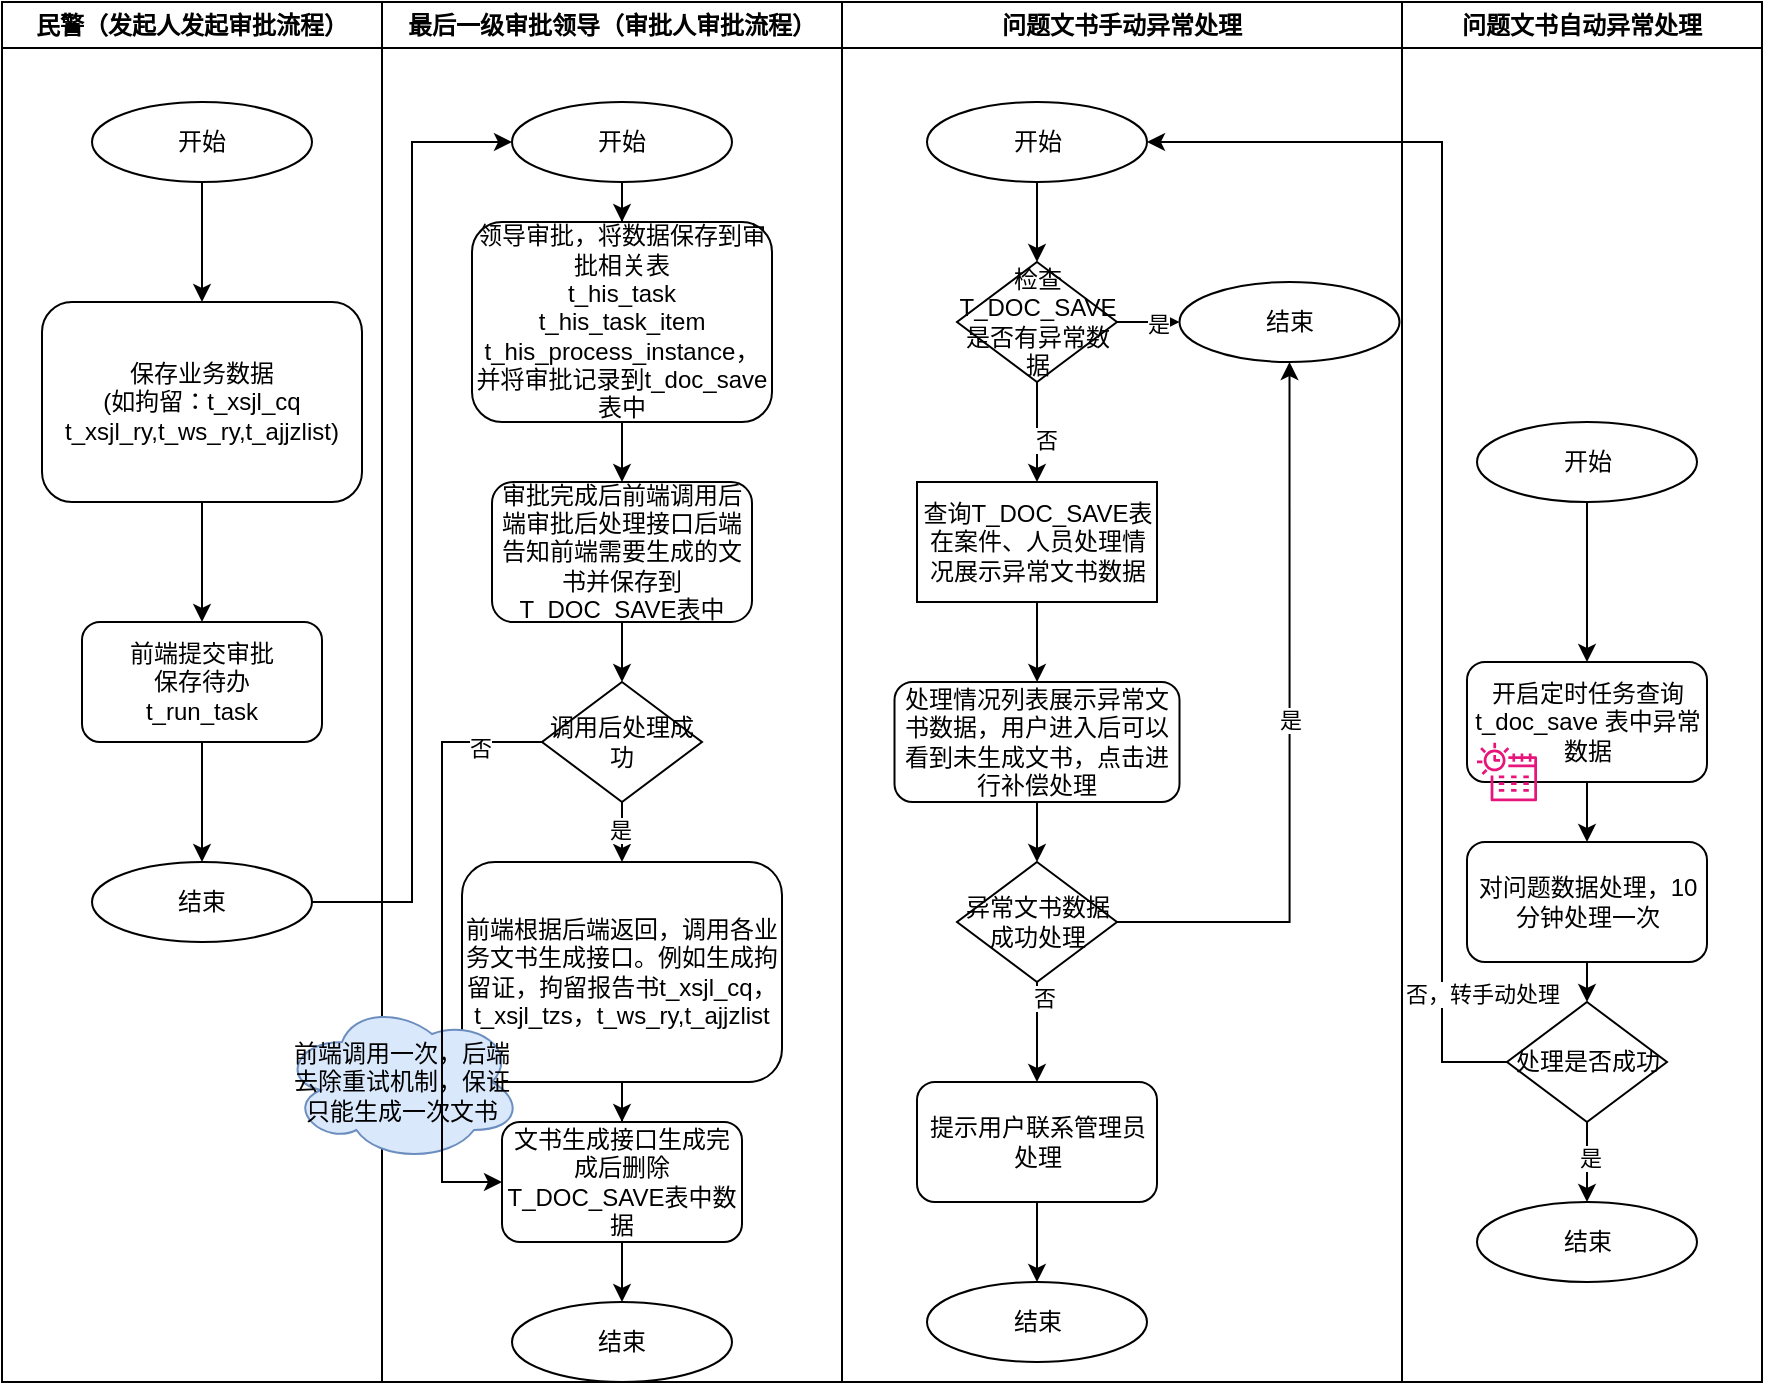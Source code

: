 <mxfile version="22.0.8" type="github">
  <diagram name="第 1 页" id="LQdozCUzeREpDvEhHPBl">
    <mxGraphModel dx="1562" dy="862" grid="1" gridSize="10" guides="1" tooltips="1" connect="1" arrows="1" fold="1" page="1" pageScale="1" pageWidth="827" pageHeight="1169" math="0" shadow="0">
      <root>
        <mxCell id="0" />
        <mxCell id="1" parent="0" />
        <mxCell id="CQb4Y2ikIRKzOgYr6Xi7-2" value="民警（发起人发起审批流程）" style="swimlane;whiteSpace=wrap;html=1;" parent="1" vertex="1">
          <mxGeometry x="50" y="80" width="190" height="690" as="geometry" />
        </mxCell>
        <mxCell id="CQb4Y2ikIRKzOgYr6Xi7-4" value="结束" style="ellipse;whiteSpace=wrap;html=1;" parent="CQb4Y2ikIRKzOgYr6Xi7-2" vertex="1">
          <mxGeometry x="45" y="430" width="110" height="40" as="geometry" />
        </mxCell>
        <mxCell id="T9YjubL9M0EGLn5qWtzr-1" value="保存业务数据&lt;br&gt;(如拘留：t_xsjl_cq&lt;br&gt;&lt;span style=&quot;background-color: initial;&quot;&gt;t_xsjl_ry,t_ws_ry,t_ajjzlist&lt;/span&gt;)" style="rounded=1;whiteSpace=wrap;html=1;" parent="CQb4Y2ikIRKzOgYr6Xi7-2" vertex="1">
          <mxGeometry x="20" y="150" width="160" height="100" as="geometry" />
        </mxCell>
        <mxCell id="T9YjubL9M0EGLn5qWtzr-2" value="前端提交审批&lt;br&gt;保存待办&lt;br&gt;t_run_task" style="whiteSpace=wrap;html=1;rounded=1;" parent="CQb4Y2ikIRKzOgYr6Xi7-2" vertex="1">
          <mxGeometry x="40" y="310" width="120" height="60" as="geometry" />
        </mxCell>
        <mxCell id="T9YjubL9M0EGLn5qWtzr-3" value="" style="edgeStyle=orthogonalEdgeStyle;rounded=0;orthogonalLoop=1;jettySize=auto;html=1;" parent="CQb4Y2ikIRKzOgYr6Xi7-2" source="T9YjubL9M0EGLn5qWtzr-1" target="T9YjubL9M0EGLn5qWtzr-2" edge="1">
          <mxGeometry relative="1" as="geometry" />
        </mxCell>
        <mxCell id="CQb4Y2ikIRKzOgYr6Xi7-5" style="edgeStyle=orthogonalEdgeStyle;rounded=0;orthogonalLoop=1;jettySize=auto;html=1;exitX=0.5;exitY=1;exitDx=0;exitDy=0;entryX=0.5;entryY=0;entryDx=0;entryDy=0;" parent="CQb4Y2ikIRKzOgYr6Xi7-2" source="T9YjubL9M0EGLn5qWtzr-2" target="CQb4Y2ikIRKzOgYr6Xi7-4" edge="1">
          <mxGeometry relative="1" as="geometry" />
        </mxCell>
        <mxCell id="T9YjubL9M0EGLn5qWtzr-10" value="开始" style="ellipse;whiteSpace=wrap;html=1;" parent="CQb4Y2ikIRKzOgYr6Xi7-2" vertex="1">
          <mxGeometry x="45" y="50" width="110" height="40" as="geometry" />
        </mxCell>
        <mxCell id="T9YjubL9M0EGLn5qWtzr-11" value="" style="edgeStyle=orthogonalEdgeStyle;rounded=0;orthogonalLoop=1;jettySize=auto;html=1;" parent="CQb4Y2ikIRKzOgYr6Xi7-2" source="T9YjubL9M0EGLn5qWtzr-10" target="T9YjubL9M0EGLn5qWtzr-1" edge="1">
          <mxGeometry relative="1" as="geometry" />
        </mxCell>
        <mxCell id="CQb4Y2ikIRKzOgYr6Xi7-3" value="最后一级审批领导（审批人审批流程）" style="swimlane;whiteSpace=wrap;html=1;" parent="1" vertex="1">
          <mxGeometry x="240" y="80" width="230" height="690" as="geometry" />
        </mxCell>
        <mxCell id="CQb4Y2ikIRKzOgYr6Xi7-7" value="" style="edgeStyle=orthogonalEdgeStyle;rounded=0;orthogonalLoop=1;jettySize=auto;html=1;" parent="CQb4Y2ikIRKzOgYr6Xi7-3" source="CQb4Y2ikIRKzOgYr6Xi7-6" target="T9YjubL9M0EGLn5qWtzr-4" edge="1">
          <mxGeometry relative="1" as="geometry" />
        </mxCell>
        <mxCell id="CQb4Y2ikIRKzOgYr6Xi7-6" value="开始" style="ellipse;whiteSpace=wrap;html=1;" parent="CQb4Y2ikIRKzOgYr6Xi7-3" vertex="1">
          <mxGeometry x="65" y="50" width="110" height="40" as="geometry" />
        </mxCell>
        <mxCell id="T9YjubL9M0EGLn5qWtzr-4" value="领导审批，将数据保存到审批相关表&lt;br&gt;&lt;div&gt;&lt;span style=&quot;background-color: initial;&quot;&gt;t_his_task&lt;/span&gt;&lt;br&gt;&lt;/div&gt;&lt;div&gt;t_his_task_item&lt;/div&gt;&lt;div&gt;t_his_process_instance，并将审批记录到t_doc_save表中&lt;/div&gt;" style="whiteSpace=wrap;html=1;rounded=1;" parent="CQb4Y2ikIRKzOgYr6Xi7-3" vertex="1">
          <mxGeometry x="45" y="110" width="150" height="100" as="geometry" />
        </mxCell>
        <mxCell id="fK70rNEL1gAByvbkuTz1-17" style="edgeStyle=orthogonalEdgeStyle;rounded=0;orthogonalLoop=1;jettySize=auto;html=1;exitX=0.5;exitY=1;exitDx=0;exitDy=0;entryX=0.5;entryY=0;entryDx=0;entryDy=0;" edge="1" parent="CQb4Y2ikIRKzOgYr6Xi7-3" source="T9YjubL9M0EGLn5qWtzr-6" target="fK70rNEL1gAByvbkuTz1-16">
          <mxGeometry relative="1" as="geometry" />
        </mxCell>
        <mxCell id="T9YjubL9M0EGLn5qWtzr-6" value="审批完成后前端调用后端审批后处理接口后端告知前端需要生成的文书并保存到T_DOC_SAVE表中" style="whiteSpace=wrap;html=1;rounded=1;" parent="CQb4Y2ikIRKzOgYr6Xi7-3" vertex="1">
          <mxGeometry x="55" y="240" width="130" height="70" as="geometry" />
        </mxCell>
        <mxCell id="T9YjubL9M0EGLn5qWtzr-7" value="" style="edgeStyle=orthogonalEdgeStyle;rounded=0;orthogonalLoop=1;jettySize=auto;html=1;" parent="CQb4Y2ikIRKzOgYr6Xi7-3" source="T9YjubL9M0EGLn5qWtzr-4" target="T9YjubL9M0EGLn5qWtzr-6" edge="1">
          <mxGeometry relative="1" as="geometry" />
        </mxCell>
        <mxCell id="T9YjubL9M0EGLn5qWtzr-12" value="前端根据后端返回，调用各业务文书生成接口。例如生成拘留证，拘留报告书t_xsjl_cq，&lt;br&gt;t_xsjl_tzs，t_ws_ry,t_ajjzlist" style="whiteSpace=wrap;html=1;rounded=1;" parent="CQb4Y2ikIRKzOgYr6Xi7-3" vertex="1">
          <mxGeometry x="40" y="430" width="160" height="110" as="geometry" />
        </mxCell>
        <mxCell id="T9YjubL9M0EGLn5qWtzr-14" value="文书生成接口生成完成后删除T_DOC_SAVE表中数据" style="whiteSpace=wrap;html=1;rounded=1;" parent="CQb4Y2ikIRKzOgYr6Xi7-3" vertex="1">
          <mxGeometry x="60" y="560" width="120" height="60" as="geometry" />
        </mxCell>
        <mxCell id="T9YjubL9M0EGLn5qWtzr-15" value="" style="edgeStyle=orthogonalEdgeStyle;rounded=0;orthogonalLoop=1;jettySize=auto;html=1;" parent="CQb4Y2ikIRKzOgYr6Xi7-3" source="T9YjubL9M0EGLn5qWtzr-12" target="T9YjubL9M0EGLn5qWtzr-14" edge="1">
          <mxGeometry relative="1" as="geometry" />
        </mxCell>
        <mxCell id="T9YjubL9M0EGLn5qWtzr-16" value="结束" style="ellipse;whiteSpace=wrap;html=1;" parent="CQb4Y2ikIRKzOgYr6Xi7-3" vertex="1">
          <mxGeometry x="65" y="650" width="110" height="40" as="geometry" />
        </mxCell>
        <mxCell id="T9YjubL9M0EGLn5qWtzr-17" value="" style="edgeStyle=orthogonalEdgeStyle;rounded=0;orthogonalLoop=1;jettySize=auto;html=1;" parent="CQb4Y2ikIRKzOgYr6Xi7-3" source="T9YjubL9M0EGLn5qWtzr-14" target="T9YjubL9M0EGLn5qWtzr-16" edge="1">
          <mxGeometry relative="1" as="geometry" />
        </mxCell>
        <mxCell id="78vW-5yNQpdt2b7PhhDn-3" value="前端调用一次，后端去除重试机制，保证只能生成一次文书" style="ellipse;shape=cloud;whiteSpace=wrap;html=1;fillColor=#dae8fc;strokeColor=#6c8ebf;" parent="CQb4Y2ikIRKzOgYr6Xi7-3" vertex="1">
          <mxGeometry x="-50" y="500" width="120" height="80" as="geometry" />
        </mxCell>
        <mxCell id="fK70rNEL1gAByvbkuTz1-18" style="edgeStyle=orthogonalEdgeStyle;rounded=0;orthogonalLoop=1;jettySize=auto;html=1;exitX=0.5;exitY=1;exitDx=0;exitDy=0;entryX=0.5;entryY=0;entryDx=0;entryDy=0;" edge="1" parent="CQb4Y2ikIRKzOgYr6Xi7-3" source="fK70rNEL1gAByvbkuTz1-16" target="T9YjubL9M0EGLn5qWtzr-12">
          <mxGeometry relative="1" as="geometry" />
        </mxCell>
        <mxCell id="fK70rNEL1gAByvbkuTz1-19" value="是" style="edgeLabel;html=1;align=center;verticalAlign=middle;resizable=0;points=[];" vertex="1" connectable="0" parent="fK70rNEL1gAByvbkuTz1-18">
          <mxGeometry x="-0.08" y="-1" relative="1" as="geometry">
            <mxPoint as="offset" />
          </mxGeometry>
        </mxCell>
        <mxCell id="fK70rNEL1gAByvbkuTz1-25" style="edgeStyle=orthogonalEdgeStyle;rounded=0;orthogonalLoop=1;jettySize=auto;html=1;exitX=0;exitY=0.5;exitDx=0;exitDy=0;entryX=0;entryY=0.5;entryDx=0;entryDy=0;" edge="1" parent="CQb4Y2ikIRKzOgYr6Xi7-3" source="fK70rNEL1gAByvbkuTz1-16" target="T9YjubL9M0EGLn5qWtzr-14">
          <mxGeometry relative="1" as="geometry">
            <Array as="points">
              <mxPoint x="30" y="370" />
              <mxPoint x="30" y="590" />
            </Array>
          </mxGeometry>
        </mxCell>
        <mxCell id="fK70rNEL1gAByvbkuTz1-26" value="否" style="edgeLabel;html=1;align=center;verticalAlign=middle;resizable=0;points=[];" vertex="1" connectable="0" parent="fK70rNEL1gAByvbkuTz1-25">
          <mxGeometry x="-0.792" y="3" relative="1" as="geometry">
            <mxPoint as="offset" />
          </mxGeometry>
        </mxCell>
        <mxCell id="fK70rNEL1gAByvbkuTz1-16" value="调用后处理成功" style="rhombus;whiteSpace=wrap;html=1;" vertex="1" parent="CQb4Y2ikIRKzOgYr6Xi7-3">
          <mxGeometry x="80" y="340" width="80" height="60" as="geometry" />
        </mxCell>
        <mxCell id="CQb4Y2ikIRKzOgYr6Xi7-8" style="edgeStyle=orthogonalEdgeStyle;rounded=0;orthogonalLoop=1;jettySize=auto;html=1;exitX=1;exitY=0.5;exitDx=0;exitDy=0;entryX=0;entryY=0.5;entryDx=0;entryDy=0;" parent="1" source="CQb4Y2ikIRKzOgYr6Xi7-4" target="CQb4Y2ikIRKzOgYr6Xi7-6" edge="1">
          <mxGeometry relative="1" as="geometry" />
        </mxCell>
        <mxCell id="CQb4Y2ikIRKzOgYr6Xi7-9" value="问题文书手动异常处理" style="swimlane;whiteSpace=wrap;html=1;" parent="1" vertex="1">
          <mxGeometry x="470" y="80" width="280" height="690" as="geometry" />
        </mxCell>
        <mxCell id="CQb4Y2ikIRKzOgYr6Xi7-25" value="" style="edgeStyle=orthogonalEdgeStyle;rounded=0;orthogonalLoop=1;jettySize=auto;html=1;" parent="CQb4Y2ikIRKzOgYr6Xi7-9" source="CQb4Y2ikIRKzOgYr6Xi7-11" target="CQb4Y2ikIRKzOgYr6Xi7-24" edge="1">
          <mxGeometry relative="1" as="geometry" />
        </mxCell>
        <mxCell id="CQb4Y2ikIRKzOgYr6Xi7-11" value="开始" style="ellipse;whiteSpace=wrap;html=1;" parent="CQb4Y2ikIRKzOgYr6Xi7-9" vertex="1">
          <mxGeometry x="42.5" y="50" width="110" height="40" as="geometry" />
        </mxCell>
        <mxCell id="CQb4Y2ikIRKzOgYr6Xi7-27" value="" style="edgeStyle=orthogonalEdgeStyle;rounded=0;orthogonalLoop=1;jettySize=auto;html=1;" parent="CQb4Y2ikIRKzOgYr6Xi7-9" source="CQb4Y2ikIRKzOgYr6Xi7-24" target="CQb4Y2ikIRKzOgYr6Xi7-26" edge="1">
          <mxGeometry relative="1" as="geometry" />
        </mxCell>
        <mxCell id="CQb4Y2ikIRKzOgYr6Xi7-28" value="是" style="edgeLabel;html=1;align=center;verticalAlign=middle;resizable=0;points=[];" parent="CQb4Y2ikIRKzOgYr6Xi7-27" vertex="1" connectable="0">
          <mxGeometry x="-0.171" y="1" relative="1" as="geometry">
            <mxPoint as="offset" />
          </mxGeometry>
        </mxCell>
        <mxCell id="CQb4Y2ikIRKzOgYr6Xi7-30" value="" style="edgeStyle=orthogonalEdgeStyle;rounded=0;orthogonalLoop=1;jettySize=auto;html=1;" parent="CQb4Y2ikIRKzOgYr6Xi7-9" source="CQb4Y2ikIRKzOgYr6Xi7-24" target="CQb4Y2ikIRKzOgYr6Xi7-29" edge="1">
          <mxGeometry relative="1" as="geometry" />
        </mxCell>
        <mxCell id="CQb4Y2ikIRKzOgYr6Xi7-31" value="否" style="edgeLabel;html=1;align=center;verticalAlign=middle;resizable=0;points=[];" parent="CQb4Y2ikIRKzOgYr6Xi7-30" vertex="1" connectable="0">
          <mxGeometry x="0.152" y="4" relative="1" as="geometry">
            <mxPoint as="offset" />
          </mxGeometry>
        </mxCell>
        <mxCell id="CQb4Y2ikIRKzOgYr6Xi7-24" value="检查T_DOC_SAVE是否有异常数据" style="rhombus;whiteSpace=wrap;html=1;" parent="CQb4Y2ikIRKzOgYr6Xi7-9" vertex="1">
          <mxGeometry x="57.5" y="130" width="80" height="60" as="geometry" />
        </mxCell>
        <mxCell id="CQb4Y2ikIRKzOgYr6Xi7-26" value="结束" style="ellipse;whiteSpace=wrap;html=1;" parent="CQb4Y2ikIRKzOgYr6Xi7-9" vertex="1">
          <mxGeometry x="168.75" y="140" width="110" height="40" as="geometry" />
        </mxCell>
        <mxCell id="CQb4Y2ikIRKzOgYr6Xi7-33" value="" style="edgeStyle=orthogonalEdgeStyle;rounded=0;orthogonalLoop=1;jettySize=auto;html=1;" parent="CQb4Y2ikIRKzOgYr6Xi7-9" source="CQb4Y2ikIRKzOgYr6Xi7-29" target="CQb4Y2ikIRKzOgYr6Xi7-32" edge="1">
          <mxGeometry relative="1" as="geometry" />
        </mxCell>
        <mxCell id="CQb4Y2ikIRKzOgYr6Xi7-29" value="查询T_DOC_SAVE表在案件、人员处理情况展示异常文书数据" style="whiteSpace=wrap;html=1;" parent="CQb4Y2ikIRKzOgYr6Xi7-9" vertex="1">
          <mxGeometry x="37.5" y="240" width="120" height="60" as="geometry" />
        </mxCell>
        <mxCell id="CQb4Y2ikIRKzOgYr6Xi7-35" style="edgeStyle=orthogonalEdgeStyle;rounded=0;orthogonalLoop=1;jettySize=auto;html=1;exitX=0.5;exitY=1;exitDx=0;exitDy=0;entryX=0.5;entryY=0;entryDx=0;entryDy=0;" parent="CQb4Y2ikIRKzOgYr6Xi7-9" source="CQb4Y2ikIRKzOgYr6Xi7-32" target="CQb4Y2ikIRKzOgYr6Xi7-34" edge="1">
          <mxGeometry relative="1" as="geometry" />
        </mxCell>
        <mxCell id="CQb4Y2ikIRKzOgYr6Xi7-32" value="处理情况列表展示异常文书数据，用户进入后可以看到未生成文书，点击进行补偿处理" style="rounded=1;whiteSpace=wrap;html=1;" parent="CQb4Y2ikIRKzOgYr6Xi7-9" vertex="1">
          <mxGeometry x="26.25" y="340" width="142.5" height="60" as="geometry" />
        </mxCell>
        <mxCell id="CQb4Y2ikIRKzOgYr6Xi7-37" style="edgeStyle=orthogonalEdgeStyle;rounded=0;orthogonalLoop=1;jettySize=auto;html=1;exitX=1;exitY=0.5;exitDx=0;exitDy=0;entryX=0.5;entryY=1;entryDx=0;entryDy=0;" parent="CQb4Y2ikIRKzOgYr6Xi7-9" source="CQb4Y2ikIRKzOgYr6Xi7-34" target="CQb4Y2ikIRKzOgYr6Xi7-26" edge="1">
          <mxGeometry relative="1" as="geometry" />
        </mxCell>
        <mxCell id="CQb4Y2ikIRKzOgYr6Xi7-38" value="是" style="edgeLabel;html=1;align=center;verticalAlign=middle;resizable=0;points=[];" parent="CQb4Y2ikIRKzOgYr6Xi7-37" vertex="1" connectable="0">
          <mxGeometry x="0.027" relative="1" as="geometry">
            <mxPoint as="offset" />
          </mxGeometry>
        </mxCell>
        <mxCell id="CQb4Y2ikIRKzOgYr6Xi7-39" style="edgeStyle=orthogonalEdgeStyle;rounded=0;orthogonalLoop=1;jettySize=auto;html=1;exitX=0.5;exitY=1;exitDx=0;exitDy=0;entryX=0.5;entryY=0;entryDx=0;entryDy=0;" parent="CQb4Y2ikIRKzOgYr6Xi7-9" source="CQb4Y2ikIRKzOgYr6Xi7-34" target="CQb4Y2ikIRKzOgYr6Xi7-36" edge="1">
          <mxGeometry relative="1" as="geometry" />
        </mxCell>
        <mxCell id="78vW-5yNQpdt2b7PhhDn-5" value="否" style="edgeLabel;html=1;align=center;verticalAlign=middle;resizable=0;points=[];" parent="CQb4Y2ikIRKzOgYr6Xi7-39" vertex="1" connectable="0">
          <mxGeometry x="-0.7" y="3" relative="1" as="geometry">
            <mxPoint as="offset" />
          </mxGeometry>
        </mxCell>
        <mxCell id="CQb4Y2ikIRKzOgYr6Xi7-34" value="异常文书数据成功处理" style="rhombus;whiteSpace=wrap;html=1;" parent="CQb4Y2ikIRKzOgYr6Xi7-9" vertex="1">
          <mxGeometry x="57.5" y="430" width="80" height="60" as="geometry" />
        </mxCell>
        <mxCell id="CQb4Y2ikIRKzOgYr6Xi7-42" style="edgeStyle=orthogonalEdgeStyle;rounded=0;orthogonalLoop=1;jettySize=auto;html=1;exitX=0.5;exitY=1;exitDx=0;exitDy=0;entryX=0.5;entryY=0;entryDx=0;entryDy=0;" parent="CQb4Y2ikIRKzOgYr6Xi7-9" source="CQb4Y2ikIRKzOgYr6Xi7-36" target="CQb4Y2ikIRKzOgYr6Xi7-41" edge="1">
          <mxGeometry relative="1" as="geometry" />
        </mxCell>
        <mxCell id="CQb4Y2ikIRKzOgYr6Xi7-36" value="提示用户联系管理员处理" style="rounded=1;whiteSpace=wrap;html=1;" parent="CQb4Y2ikIRKzOgYr6Xi7-9" vertex="1">
          <mxGeometry x="37.5" y="540" width="120" height="60" as="geometry" />
        </mxCell>
        <mxCell id="CQb4Y2ikIRKzOgYr6Xi7-41" value="结束" style="ellipse;whiteSpace=wrap;html=1;" parent="CQb4Y2ikIRKzOgYr6Xi7-9" vertex="1">
          <mxGeometry x="42.5" y="640" width="110" height="40" as="geometry" />
        </mxCell>
        <mxCell id="_m2kNYpwJiGqRbOSwSB2-2" value="问题文书自动异常处理" style="swimlane;whiteSpace=wrap;html=1;" parent="1" vertex="1">
          <mxGeometry x="750" y="80" width="180" height="690" as="geometry" />
        </mxCell>
        <mxCell id="_m2kNYpwJiGqRbOSwSB2-25" style="edgeStyle=orthogonalEdgeStyle;rounded=0;orthogonalLoop=1;jettySize=auto;html=1;exitX=0.5;exitY=1;exitDx=0;exitDy=0;" parent="_m2kNYpwJiGqRbOSwSB2-2" source="_m2kNYpwJiGqRbOSwSB2-4" target="_m2kNYpwJiGqRbOSwSB2-23" edge="1">
          <mxGeometry relative="1" as="geometry" />
        </mxCell>
        <mxCell id="_m2kNYpwJiGqRbOSwSB2-4" value="开始" style="ellipse;whiteSpace=wrap;html=1;" parent="_m2kNYpwJiGqRbOSwSB2-2" vertex="1">
          <mxGeometry x="37.5" y="210" width="110" height="40" as="geometry" />
        </mxCell>
        <mxCell id="_m2kNYpwJiGqRbOSwSB2-22" value="结束" style="ellipse;whiteSpace=wrap;html=1;" parent="_m2kNYpwJiGqRbOSwSB2-2" vertex="1">
          <mxGeometry x="37.5" y="600" width="110" height="40" as="geometry" />
        </mxCell>
        <mxCell id="_m2kNYpwJiGqRbOSwSB2-27" style="edgeStyle=orthogonalEdgeStyle;rounded=0;orthogonalLoop=1;jettySize=auto;html=1;exitX=0.5;exitY=1;exitDx=0;exitDy=0;entryX=0.5;entryY=0;entryDx=0;entryDy=0;" parent="_m2kNYpwJiGqRbOSwSB2-2" source="_m2kNYpwJiGqRbOSwSB2-23" target="_m2kNYpwJiGqRbOSwSB2-26" edge="1">
          <mxGeometry relative="1" as="geometry" />
        </mxCell>
        <mxCell id="_m2kNYpwJiGqRbOSwSB2-23" value="开启定时任务查询t_doc_save 表中异常数据" style="whiteSpace=wrap;html=1;rounded=1;" parent="_m2kNYpwJiGqRbOSwSB2-2" vertex="1">
          <mxGeometry x="32.5" y="330" width="120" height="60" as="geometry" />
        </mxCell>
        <mxCell id="_m2kNYpwJiGqRbOSwSB2-28" style="edgeStyle=orthogonalEdgeStyle;rounded=0;orthogonalLoop=1;jettySize=auto;html=1;exitX=0.5;exitY=1;exitDx=0;exitDy=0;entryX=0.5;entryY=0;entryDx=0;entryDy=0;" parent="_m2kNYpwJiGqRbOSwSB2-2" source="_m2kNYpwJiGqRbOSwSB2-30" target="_m2kNYpwJiGqRbOSwSB2-22" edge="1">
          <mxGeometry relative="1" as="geometry" />
        </mxCell>
        <mxCell id="_m2kNYpwJiGqRbOSwSB2-32" value="是" style="edgeLabel;html=1;align=center;verticalAlign=middle;resizable=0;points=[];" parent="_m2kNYpwJiGqRbOSwSB2-28" vertex="1" connectable="0">
          <mxGeometry x="-0.1" y="1" relative="1" as="geometry">
            <mxPoint as="offset" />
          </mxGeometry>
        </mxCell>
        <mxCell id="_m2kNYpwJiGqRbOSwSB2-26" value="对问题数据处理，10分钟处理一次" style="whiteSpace=wrap;html=1;rounded=1;" parent="_m2kNYpwJiGqRbOSwSB2-2" vertex="1">
          <mxGeometry x="32.5" y="420" width="120" height="60" as="geometry" />
        </mxCell>
        <mxCell id="_m2kNYpwJiGqRbOSwSB2-29" value="" style="sketch=0;outlineConnect=0;fontColor=#232F3E;gradientColor=none;fillColor=#E7157B;strokeColor=none;dashed=0;verticalLabelPosition=bottom;verticalAlign=top;align=center;html=1;fontSize=12;fontStyle=0;aspect=fixed;pointerEvents=1;shape=mxgraph.aws4.eventbridge_scheduler;" parent="_m2kNYpwJiGqRbOSwSB2-2" vertex="1">
          <mxGeometry x="37.5" y="370" width="30" height="30" as="geometry" />
        </mxCell>
        <mxCell id="_m2kNYpwJiGqRbOSwSB2-30" value="处理是否成功" style="rhombus;whiteSpace=wrap;html=1;" parent="_m2kNYpwJiGqRbOSwSB2-2" vertex="1">
          <mxGeometry x="52.5" y="500" width="80" height="60" as="geometry" />
        </mxCell>
        <mxCell id="_m2kNYpwJiGqRbOSwSB2-31" value="" style="edgeStyle=orthogonalEdgeStyle;rounded=0;orthogonalLoop=1;jettySize=auto;html=1;exitX=0.5;exitY=1;exitDx=0;exitDy=0;entryX=0.5;entryY=0;entryDx=0;entryDy=0;" parent="_m2kNYpwJiGqRbOSwSB2-2" source="_m2kNYpwJiGqRbOSwSB2-26" target="_m2kNYpwJiGqRbOSwSB2-30" edge="1">
          <mxGeometry relative="1" as="geometry">
            <mxPoint x="843" y="560" as="sourcePoint" />
            <mxPoint x="843" y="670" as="targetPoint" />
          </mxGeometry>
        </mxCell>
        <mxCell id="_m2kNYpwJiGqRbOSwSB2-34" style="edgeStyle=orthogonalEdgeStyle;rounded=0;orthogonalLoop=1;jettySize=auto;html=1;exitX=0;exitY=0.5;exitDx=0;exitDy=0;entryX=1;entryY=0.5;entryDx=0;entryDy=0;" parent="1" source="_m2kNYpwJiGqRbOSwSB2-30" target="CQb4Y2ikIRKzOgYr6Xi7-11" edge="1">
          <mxGeometry relative="1" as="geometry">
            <Array as="points">
              <mxPoint x="770" y="610" />
              <mxPoint x="770" y="150" />
            </Array>
          </mxGeometry>
        </mxCell>
        <mxCell id="_m2kNYpwJiGqRbOSwSB2-35" value="否，转手动处理" style="edgeLabel;html=1;align=center;verticalAlign=middle;resizable=0;points=[];" parent="_m2kNYpwJiGqRbOSwSB2-34" vertex="1" connectable="0">
          <mxGeometry x="-0.056" y="-1" relative="1" as="geometry">
            <mxPoint x="19" y="235" as="offset" />
          </mxGeometry>
        </mxCell>
      </root>
    </mxGraphModel>
  </diagram>
</mxfile>
